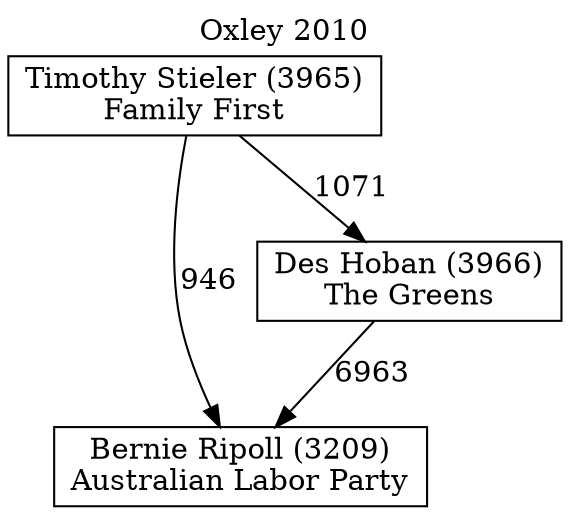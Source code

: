 // House preference flow
digraph "Bernie Ripoll (3209)_Oxley_2010" {
	graph [label="Oxley 2010" labelloc=t mclimit=10]
	node [shape=box]
	"Bernie Ripoll (3209)" [label="Bernie Ripoll (3209)
Australian Labor Party"]
	"Des Hoban (3966)" [label="Des Hoban (3966)
The Greens"]
	"Timothy Stieler (3965)" [label="Timothy Stieler (3965)
Family First"]
	"Des Hoban (3966)" -> "Bernie Ripoll (3209)" [label=6963]
	"Timothy Stieler (3965)" -> "Des Hoban (3966)" [label=1071]
	"Timothy Stieler (3965)" -> "Bernie Ripoll (3209)" [label=946]
}
